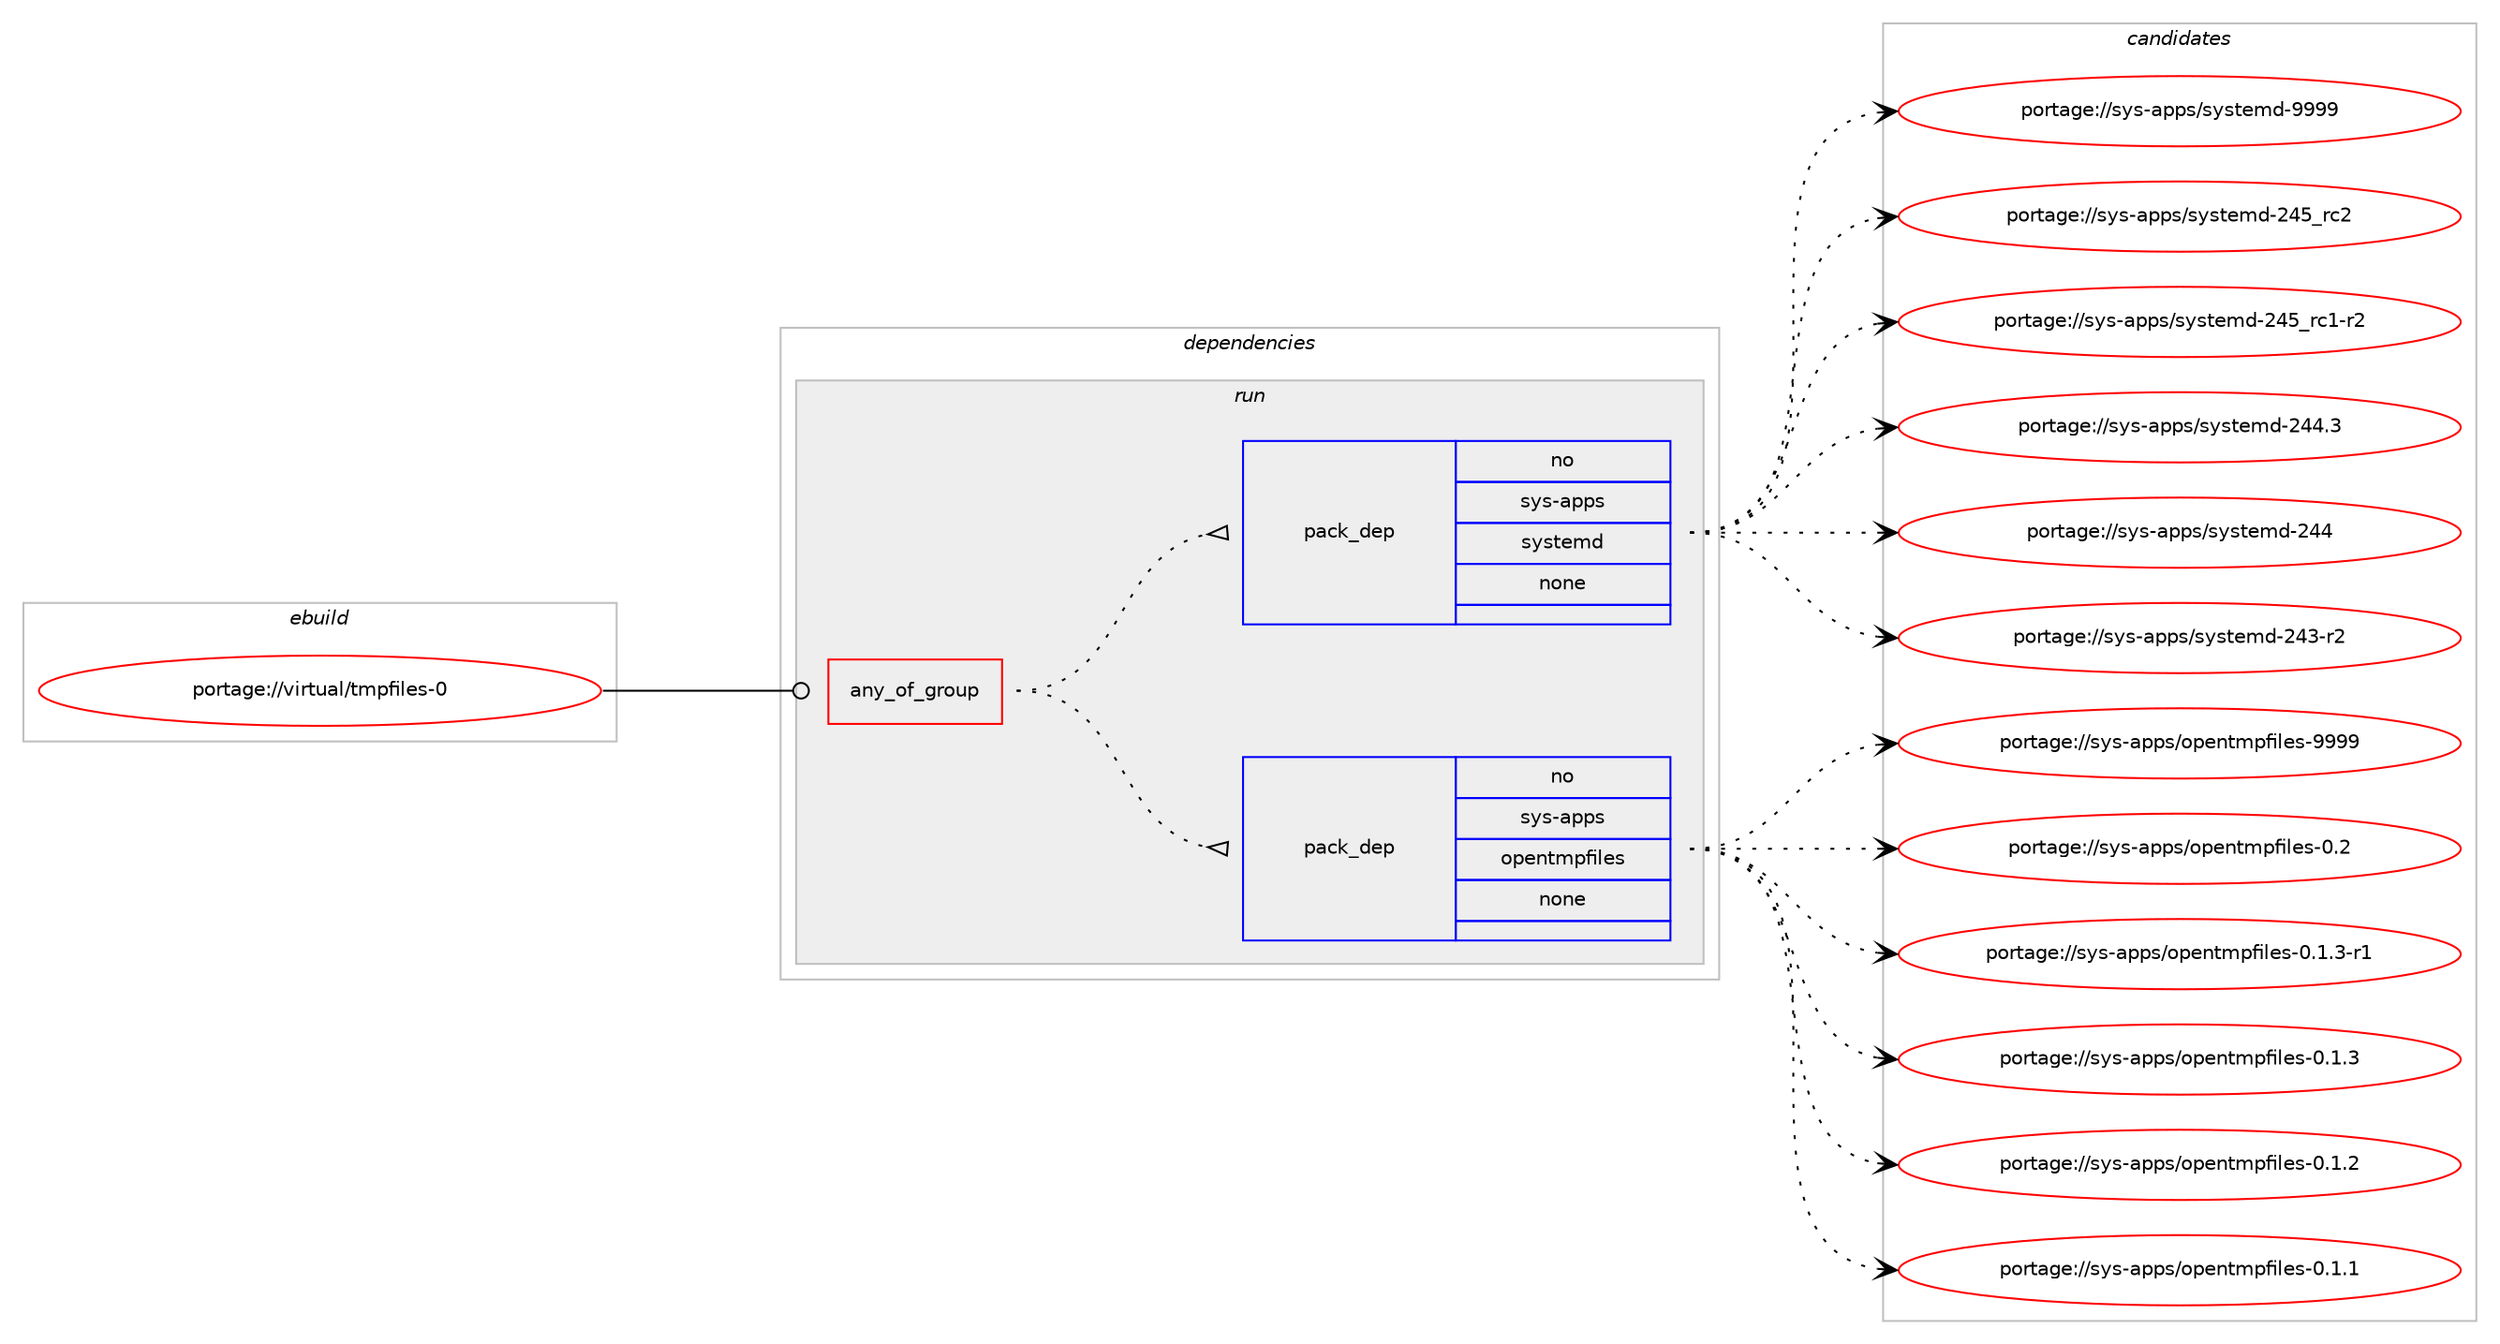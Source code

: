 digraph prolog {

# *************
# Graph options
# *************

newrank=true;
concentrate=true;
compound=true;
graph [rankdir=LR,fontname=Helvetica,fontsize=10,ranksep=1.5];#, ranksep=2.5, nodesep=0.2];
edge  [arrowhead=vee];
node  [fontname=Helvetica,fontsize=10];

# **********
# The ebuild
# **********

subgraph cluster_leftcol {
color=gray;
rank=same;
label=<<i>ebuild</i>>;
id [label="portage://virtual/tmpfiles-0", color=red, width=4, href="../virtual/tmpfiles-0.svg"];
}

# ****************
# The dependencies
# ****************

subgraph cluster_midcol {
color=gray;
label=<<i>dependencies</i>>;
subgraph cluster_compile {
fillcolor="#eeeeee";
style=filled;
label=<<i>compile</i>>;
}
subgraph cluster_compileandrun {
fillcolor="#eeeeee";
style=filled;
label=<<i>compile and run</i>>;
}
subgraph cluster_run {
fillcolor="#eeeeee";
style=filled;
label=<<i>run</i>>;
subgraph any432 {
dependency23004 [label=<<TABLE BORDER="0" CELLBORDER="1" CELLSPACING="0" CELLPADDING="4"><TR><TD CELLPADDING="10">any_of_group</TD></TR></TABLE>>, shape=none, color=red];subgraph pack18820 {
dependency23005 [label=<<TABLE BORDER="0" CELLBORDER="1" CELLSPACING="0" CELLPADDING="4" WIDTH="220"><TR><TD ROWSPAN="6" CELLPADDING="30">pack_dep</TD></TR><TR><TD WIDTH="110">no</TD></TR><TR><TD>sys-apps</TD></TR><TR><TD>opentmpfiles</TD></TR><TR><TD>none</TD></TR><TR><TD></TD></TR></TABLE>>, shape=none, color=blue];
}
dependency23004:e -> dependency23005:w [weight=20,style="dotted",arrowhead="oinv"];
subgraph pack18821 {
dependency23006 [label=<<TABLE BORDER="0" CELLBORDER="1" CELLSPACING="0" CELLPADDING="4" WIDTH="220"><TR><TD ROWSPAN="6" CELLPADDING="30">pack_dep</TD></TR><TR><TD WIDTH="110">no</TD></TR><TR><TD>sys-apps</TD></TR><TR><TD>systemd</TD></TR><TR><TD>none</TD></TR><TR><TD></TD></TR></TABLE>>, shape=none, color=blue];
}
dependency23004:e -> dependency23006:w [weight=20,style="dotted",arrowhead="oinv"];
}
id:e -> dependency23004:w [weight=20,style="solid",arrowhead="odot"];
}
}

# **************
# The candidates
# **************

subgraph cluster_choices {
rank=same;
color=gray;
label=<<i>candidates</i>>;

subgraph choice18820 {
color=black;
nodesep=1;
choice1151211154597112112115471111121011101161091121021051081011154557575757 [label="portage://sys-apps/opentmpfiles-9999", color=red, width=4,href="../sys-apps/opentmpfiles-9999.svg"];
choice11512111545971121121154711111210111011610911210210510810111545484650 [label="portage://sys-apps/opentmpfiles-0.2", color=red, width=4,href="../sys-apps/opentmpfiles-0.2.svg"];
choice1151211154597112112115471111121011101161091121021051081011154548464946514511449 [label="portage://sys-apps/opentmpfiles-0.1.3-r1", color=red, width=4,href="../sys-apps/opentmpfiles-0.1.3-r1.svg"];
choice115121115459711211211547111112101110116109112102105108101115454846494651 [label="portage://sys-apps/opentmpfiles-0.1.3", color=red, width=4,href="../sys-apps/opentmpfiles-0.1.3.svg"];
choice115121115459711211211547111112101110116109112102105108101115454846494650 [label="portage://sys-apps/opentmpfiles-0.1.2", color=red, width=4,href="../sys-apps/opentmpfiles-0.1.2.svg"];
choice115121115459711211211547111112101110116109112102105108101115454846494649 [label="portage://sys-apps/opentmpfiles-0.1.1", color=red, width=4,href="../sys-apps/opentmpfiles-0.1.1.svg"];
dependency23005:e -> choice1151211154597112112115471111121011101161091121021051081011154557575757:w [style=dotted,weight="100"];
dependency23005:e -> choice11512111545971121121154711111210111011610911210210510810111545484650:w [style=dotted,weight="100"];
dependency23005:e -> choice1151211154597112112115471111121011101161091121021051081011154548464946514511449:w [style=dotted,weight="100"];
dependency23005:e -> choice115121115459711211211547111112101110116109112102105108101115454846494651:w [style=dotted,weight="100"];
dependency23005:e -> choice115121115459711211211547111112101110116109112102105108101115454846494650:w [style=dotted,weight="100"];
dependency23005:e -> choice115121115459711211211547111112101110116109112102105108101115454846494649:w [style=dotted,weight="100"];
}
subgraph choice18821 {
color=black;
nodesep=1;
choice1151211154597112112115471151211151161011091004557575757 [label="portage://sys-apps/systemd-9999", color=red, width=4,href="../sys-apps/systemd-9999.svg"];
choice11512111545971121121154711512111511610110910045505253951149950 [label="portage://sys-apps/systemd-245_rc2", color=red, width=4,href="../sys-apps/systemd-245_rc2.svg"];
choice115121115459711211211547115121115116101109100455052539511499494511450 [label="portage://sys-apps/systemd-245_rc1-r2", color=red, width=4,href="../sys-apps/systemd-245_rc1-r2.svg"];
choice115121115459711211211547115121115116101109100455052524651 [label="portage://sys-apps/systemd-244.3", color=red, width=4,href="../sys-apps/systemd-244.3.svg"];
choice11512111545971121121154711512111511610110910045505252 [label="portage://sys-apps/systemd-244", color=red, width=4,href="../sys-apps/systemd-244.svg"];
choice115121115459711211211547115121115116101109100455052514511450 [label="portage://sys-apps/systemd-243-r2", color=red, width=4,href="../sys-apps/systemd-243-r2.svg"];
dependency23006:e -> choice1151211154597112112115471151211151161011091004557575757:w [style=dotted,weight="100"];
dependency23006:e -> choice11512111545971121121154711512111511610110910045505253951149950:w [style=dotted,weight="100"];
dependency23006:e -> choice115121115459711211211547115121115116101109100455052539511499494511450:w [style=dotted,weight="100"];
dependency23006:e -> choice115121115459711211211547115121115116101109100455052524651:w [style=dotted,weight="100"];
dependency23006:e -> choice11512111545971121121154711512111511610110910045505252:w [style=dotted,weight="100"];
dependency23006:e -> choice115121115459711211211547115121115116101109100455052514511450:w [style=dotted,weight="100"];
}
}

}
